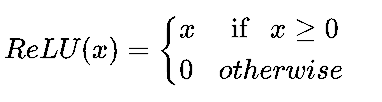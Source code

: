 <mxfile version="12.9.3" type="device"><diagram id="FDIryh_zws-t8f8O-a0U" name="Page-1"><mxGraphModel dx="946" dy="608" grid="1" gridSize="10" guides="1" tooltips="1" connect="1" arrows="1" fold="1" page="1" pageScale="1" pageWidth="850" pageHeight="1100" math="1" shadow="0"><root><mxCell id="0"/><mxCell id="1" parent="0"/><mxCell id="a8LpRZ7Q4AwbaVcAIoUQ-1" value="`ReLU(x)={(x,if x&amp;gt;=0),(0, otherwise):}`" style="text;html=1;strokeColor=none;fillColor=none;align=left;verticalAlign=middle;whiteSpace=wrap;rounded=0;" parent="1" vertex="1"><mxGeometry x="120" y="200" width="190" height="50" as="geometry"/></mxCell></root></mxGraphModel></diagram></mxfile>
